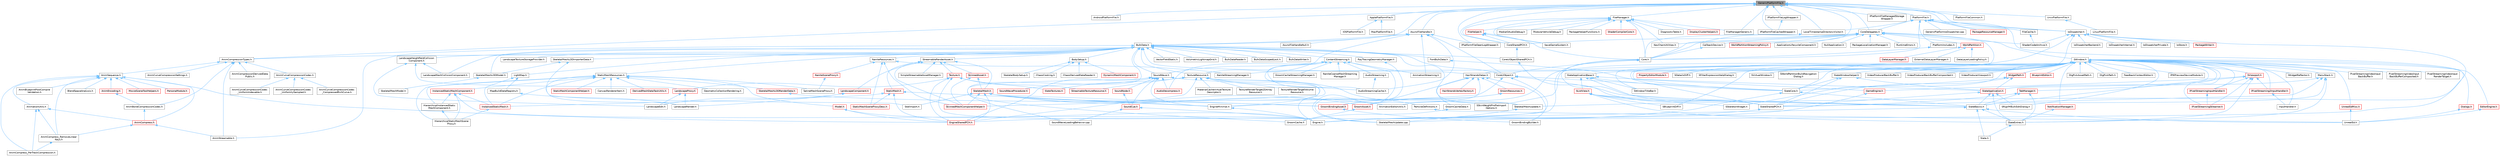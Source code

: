 digraph "GenericPlatformFile.h"
{
 // INTERACTIVE_SVG=YES
 // LATEX_PDF_SIZE
  bgcolor="transparent";
  edge [fontname=Helvetica,fontsize=10,labelfontname=Helvetica,labelfontsize=10];
  node [fontname=Helvetica,fontsize=10,shape=box,height=0.2,width=0.4];
  Node1 [id="Node000001",label="GenericPlatformFile.h",height=0.2,width=0.4,color="gray40", fillcolor="grey60", style="filled", fontcolor="black",tooltip=" "];
  Node1 -> Node2 [id="edge1_Node000001_Node000002",dir="back",color="steelblue1",style="solid",tooltip=" "];
  Node2 [id="Node000002",label="AndroidPlatformFile.h",height=0.2,width=0.4,color="grey40", fillcolor="white", style="filled",URL="$d0/da4/AndroidPlatformFile_8h.html",tooltip=" "];
  Node1 -> Node3 [id="edge2_Node000001_Node000003",dir="back",color="steelblue1",style="solid",tooltip=" "];
  Node3 [id="Node000003",label="AnimCompressionTypes.h",height=0.2,width=0.4,color="grey40", fillcolor="white", style="filled",URL="$d1/d3b/AnimCompressionTypes_8h.html",tooltip=" "];
  Node3 -> Node4 [id="edge3_Node000003_Node000004",dir="back",color="steelblue1",style="solid",tooltip=" "];
  Node4 [id="Node000004",label="AnimBoneCompressionCodec.h",height=0.2,width=0.4,color="grey40", fillcolor="white", style="filled",URL="$dd/dc3/AnimBoneCompressionCodec_8h.html",tooltip=" "];
  Node4 -> Node5 [id="edge4_Node000004_Node000005",dir="back",color="steelblue1",style="solid",tooltip=" "];
  Node5 [id="Node000005",label="AnimCompress.h",height=0.2,width=0.4,color="red", fillcolor="#FFF0F0", style="filled",URL="$dd/d6d/AnimCompress_8h.html",tooltip=" "];
  Node5 -> Node9 [id="edge5_Node000005_Node000009",dir="back",color="steelblue1",style="solid",tooltip=" "];
  Node9 [id="Node000009",label="AnimCompress_RemoveLinear\lKeys.h",height=0.2,width=0.4,color="grey40", fillcolor="white", style="filled",URL="$d1/d0a/AnimCompress__RemoveLinearKeys_8h.html",tooltip=" "];
  Node9 -> Node10 [id="edge6_Node000009_Node000010",dir="back",color="steelblue1",style="solid",tooltip=" "];
  Node10 [id="Node000010",label="AnimCompress_PerTrackCompression.h",height=0.2,width=0.4,color="grey40", fillcolor="white", style="filled",URL="$d1/d22/AnimCompress__PerTrackCompression_8h.html",tooltip=" "];
  Node5 -> Node12 [id="edge7_Node000005_Node000012",dir="back",color="steelblue1",style="solid",tooltip=" "];
  Node12 [id="Node000012",label="AnimStreamable.h",height=0.2,width=0.4,color="grey40", fillcolor="white", style="filled",URL="$d1/d46/AnimStreamable_8h.html",tooltip=" "];
  Node3 -> Node13 [id="edge8_Node000003_Node000013",dir="back",color="steelblue1",style="solid",tooltip=" "];
  Node13 [id="Node000013",label="AnimCompressionDerivedData\lPublic.h",height=0.2,width=0.4,color="grey40", fillcolor="white", style="filled",URL="$dc/d36/AnimCompressionDerivedDataPublic_8h.html",tooltip=" "];
  Node3 -> Node14 [id="edge9_Node000003_Node000014",dir="back",color="steelblue1",style="solid",tooltip=" "];
  Node14 [id="Node000014",label="AnimCurveCompressionCodec.h",height=0.2,width=0.4,color="grey40", fillcolor="white", style="filled",URL="$d3/d77/AnimCurveCompressionCodec_8h.html",tooltip=" "];
  Node14 -> Node15 [id="edge10_Node000014_Node000015",dir="back",color="steelblue1",style="solid",tooltip=" "];
  Node15 [id="Node000015",label="AnimCurveCompressionCodec\l_CompressedRichCurve.h",height=0.2,width=0.4,color="grey40", fillcolor="white", style="filled",URL="$db/d72/AnimCurveCompressionCodec__CompressedRichCurve_8h.html",tooltip=" "];
  Node14 -> Node16 [id="edge11_Node000014_Node000016",dir="back",color="steelblue1",style="solid",tooltip=" "];
  Node16 [id="Node000016",label="AnimCurveCompressionCodec\l_UniformIndexable.h",height=0.2,width=0.4,color="grey40", fillcolor="white", style="filled",URL="$d7/d0a/AnimCurveCompressionCodec__UniformIndexable_8h.html",tooltip=" "];
  Node14 -> Node17 [id="edge12_Node000014_Node000017",dir="back",color="steelblue1",style="solid",tooltip=" "];
  Node17 [id="Node000017",label="AnimCurveCompressionCodec\l_UniformlySampled.h",height=0.2,width=0.4,color="grey40", fillcolor="white", style="filled",URL="$da/d4c/AnimCurveCompressionCodec__UniformlySampled_8h.html",tooltip=" "];
  Node3 -> Node18 [id="edge13_Node000003_Node000018",dir="back",color="steelblue1",style="solid",tooltip=" "];
  Node18 [id="Node000018",label="AnimCurveCompressionSettings.h",height=0.2,width=0.4,color="grey40", fillcolor="white", style="filled",URL="$d0/d49/AnimCurveCompressionSettings_8h.html",tooltip=" "];
  Node3 -> Node19 [id="edge14_Node000003_Node000019",dir="back",color="steelblue1",style="solid",tooltip=" "];
  Node19 [id="Node000019",label="AnimSequence.h",height=0.2,width=0.4,color="grey40", fillcolor="white", style="filled",URL="$d0/d8a/AnimSequence_8h.html",tooltip=" "];
  Node19 -> Node20 [id="edge15_Node000019_Node000020",dir="back",color="steelblue1",style="solid",tooltip=" "];
  Node20 [id="Node000020",label="AnimBlueprintPostCompile\lValidation.h",height=0.2,width=0.4,color="grey40", fillcolor="white", style="filled",URL="$de/d1b/AnimBlueprintPostCompileValidation_8h.html",tooltip=" "];
  Node19 -> Node5 [id="edge16_Node000019_Node000005",dir="back",color="steelblue1",style="solid",tooltip=" "];
  Node19 -> Node10 [id="edge17_Node000019_Node000010",dir="back",color="steelblue1",style="solid",tooltip=" "];
  Node19 -> Node9 [id="edge18_Node000019_Node000009",dir="back",color="steelblue1",style="solid",tooltip=" "];
  Node19 -> Node21 [id="edge19_Node000019_Node000021",dir="back",color="steelblue1",style="solid",tooltip=" "];
  Node21 [id="Node000021",label="AnimEncoding.h",height=0.2,width=0.4,color="red", fillcolor="#FFF0F0", style="filled",URL="$d9/dfd/AnimEncoding_8h.html",tooltip=" "];
  Node21 -> Node4 [id="edge20_Node000021_Node000004",dir="back",color="steelblue1",style="solid",tooltip=" "];
  Node19 -> Node26 [id="edge21_Node000019_Node000026",dir="back",color="steelblue1",style="solid",tooltip=" "];
  Node26 [id="Node000026",label="AnimationUtils.h",height=0.2,width=0.4,color="grey40", fillcolor="white", style="filled",URL="$d6/db6/AnimationUtils_8h.html",tooltip=" "];
  Node26 -> Node5 [id="edge22_Node000026_Node000005",dir="back",color="steelblue1",style="solid",tooltip=" "];
  Node26 -> Node10 [id="edge23_Node000026_Node000010",dir="back",color="steelblue1",style="solid",tooltip=" "];
  Node26 -> Node9 [id="edge24_Node000026_Node000009",dir="back",color="steelblue1",style="solid",tooltip=" "];
  Node19 -> Node27 [id="edge25_Node000019_Node000027",dir="back",color="steelblue1",style="solid",tooltip=" "];
  Node27 [id="Node000027",label="BlendSpaceAnalysis.h",height=0.2,width=0.4,color="grey40", fillcolor="white", style="filled",URL="$d7/daf/BlendSpaceAnalysis_8h.html",tooltip=" "];
  Node19 -> Node28 [id="edge26_Node000019_Node000028",dir="back",color="steelblue1",style="solid",tooltip=" "];
  Node28 [id="Node000028",label="EngineSharedPCH.h",height=0.2,width=0.4,color="red", fillcolor="#FFF0F0", style="filled",URL="$dc/dbb/EngineSharedPCH_8h.html",tooltip=" "];
  Node19 -> Node30 [id="edge27_Node000019_Node000030",dir="back",color="steelblue1",style="solid",tooltip=" "];
  Node30 [id="Node000030",label="MovieSceneToolHelpers.h",height=0.2,width=0.4,color="red", fillcolor="#FFF0F0", style="filled",URL="$d4/d0e/MovieSceneToolHelpers_8h.html",tooltip=" "];
  Node19 -> Node35 [id="edge28_Node000019_Node000035",dir="back",color="steelblue1",style="solid",tooltip=" "];
  Node35 [id="Node000035",label="PersonaModule.h",height=0.2,width=0.4,color="red", fillcolor="#FFF0F0", style="filled",URL="$de/d74/PersonaModule_8h.html",tooltip=" "];
  Node3 -> Node12 [id="edge29_Node000003_Node000012",dir="back",color="steelblue1",style="solid",tooltip=" "];
  Node1 -> Node37 [id="edge30_Node000001_Node000037",dir="back",color="steelblue1",style="solid",tooltip=" "];
  Node37 [id="Node000037",label="ApplePlatformFile.h",height=0.2,width=0.4,color="grey40", fillcolor="white", style="filled",URL="$d5/de0/ApplePlatformFile_8h.html",tooltip=" "];
  Node37 -> Node38 [id="edge31_Node000037_Node000038",dir="back",color="steelblue1",style="solid",tooltip=" "];
  Node38 [id="Node000038",label="IOSPlatformFile.h",height=0.2,width=0.4,color="grey40", fillcolor="white", style="filled",URL="$dd/d77/IOSPlatformFile_8h.html",tooltip=" "];
  Node37 -> Node39 [id="edge32_Node000037_Node000039",dir="back",color="steelblue1",style="solid",tooltip=" "];
  Node39 [id="Node000039",label="MacPlatformFile.h",height=0.2,width=0.4,color="grey40", fillcolor="white", style="filled",URL="$d3/de1/MacPlatformFile_8h.html",tooltip=" "];
  Node1 -> Node40 [id="edge33_Node000001_Node000040",dir="back",color="steelblue1",style="solid",tooltip=" "];
  Node40 [id="Node000040",label="AsyncFileHandle.h",height=0.2,width=0.4,color="grey40", fillcolor="white", style="filled",URL="$df/dc4/AsyncFileHandle_8h.html",tooltip=" "];
  Node40 -> Node41 [id="edge34_Node000040_Node000041",dir="back",color="steelblue1",style="solid",tooltip=" "];
  Node41 [id="Node000041",label="AnimationStreaming.h",height=0.2,width=0.4,color="grey40", fillcolor="white", style="filled",URL="$d5/d44/AnimationStreaming_8h.html",tooltip=" "];
  Node40 -> Node42 [id="edge35_Node000040_Node000042",dir="back",color="steelblue1",style="solid",tooltip=" "];
  Node42 [id="Node000042",label="AsyncFileHandleNull.h",height=0.2,width=0.4,color="grey40", fillcolor="white", style="filled",URL="$d8/dae/AsyncFileHandleNull_8h.html",tooltip=" "];
  Node40 -> Node43 [id="edge36_Node000040_Node000043",dir="back",color="steelblue1",style="solid",tooltip=" "];
  Node43 [id="Node000043",label="AudioStreamingCache.h",height=0.2,width=0.4,color="grey40", fillcolor="white", style="filled",URL="$d2/dc1/AudioStreamingCache_8h.html",tooltip=" "];
  Node40 -> Node44 [id="edge37_Node000040_Node000044",dir="back",color="steelblue1",style="solid",tooltip=" "];
  Node44 [id="Node000044",label="BulkData.h",height=0.2,width=0.4,color="grey40", fillcolor="white", style="filled",URL="$d4/d8e/BulkData_8h.html",tooltip=" "];
  Node44 -> Node3 [id="edge38_Node000044_Node000003",dir="back",color="steelblue1",style="solid",tooltip=" "];
  Node44 -> Node12 [id="edge39_Node000044_Node000012",dir="back",color="steelblue1",style="solid",tooltip=" "];
  Node44 -> Node45 [id="edge40_Node000044_Node000045",dir="back",color="steelblue1",style="solid",tooltip=" "];
  Node45 [id="Node000045",label="BodySetup.h",height=0.2,width=0.4,color="grey40", fillcolor="white", style="filled",URL="$d8/d7b/BodySetup_8h.html",tooltip=" "];
  Node45 -> Node46 [id="edge41_Node000045_Node000046",dir="back",color="steelblue1",style="solid",tooltip=" "];
  Node46 [id="Node000046",label="ChaosCooking.h",height=0.2,width=0.4,color="grey40", fillcolor="white", style="filled",URL="$de/d88/ChaosCooking_8h.html",tooltip=" "];
  Node45 -> Node47 [id="edge42_Node000045_Node000047",dir="back",color="steelblue1",style="solid",tooltip=" "];
  Node47 [id="Node000047",label="ChaosDerivedDataReader.h",height=0.2,width=0.4,color="grey40", fillcolor="white", style="filled",URL="$de/d70/ChaosDerivedDataReader_8h.html",tooltip=" "];
  Node45 -> Node48 [id="edge43_Node000045_Node000048",dir="back",color="steelblue1",style="solid",tooltip=" "];
  Node48 [id="Node000048",label="DynamicMeshComponent.h",height=0.2,width=0.4,color="red", fillcolor="#FFF0F0", style="filled",URL="$d8/d66/DynamicMeshComponent_8h.html",tooltip=" "];
  Node45 -> Node121 [id="edge44_Node000045_Node000121",dir="back",color="steelblue1",style="solid",tooltip=" "];
  Node121 [id="Node000121",label="SkeletalBodySetup.h",height=0.2,width=0.4,color="grey40", fillcolor="white", style="filled",URL="$dc/dbc/SkeletalBodySetup_8h.html",tooltip=" "];
  Node44 -> Node122 [id="edge45_Node000044_Node000122",dir="back",color="steelblue1",style="solid",tooltip=" "];
  Node122 [id="Node000122",label="BulkDataReader.h",height=0.2,width=0.4,color="grey40", fillcolor="white", style="filled",URL="$d4/d9b/BulkDataReader_8h.html",tooltip=" "];
  Node44 -> Node123 [id="edge46_Node000044_Node000123",dir="back",color="steelblue1",style="solid",tooltip=" "];
  Node123 [id="Node000123",label="BulkDataScopedLock.h",height=0.2,width=0.4,color="grey40", fillcolor="white", style="filled",URL="$da/d4e/BulkDataScopedLock_8h.html",tooltip=" "];
  Node44 -> Node124 [id="edge47_Node000044_Node000124",dir="back",color="steelblue1",style="solid",tooltip=" "];
  Node124 [id="Node000124",label="BulkDataWriter.h",height=0.2,width=0.4,color="grey40", fillcolor="white", style="filled",URL="$dc/dcb/BulkDataWriter_8h.html",tooltip=" "];
  Node44 -> Node125 [id="edge48_Node000044_Node000125",dir="back",color="steelblue1",style="solid",tooltip=" "];
  Node125 [id="Node000125",label="ContentStreaming.h",height=0.2,width=0.4,color="grey40", fillcolor="white", style="filled",URL="$dd/d05/ContentStreaming_8h.html",tooltip=" "];
  Node125 -> Node41 [id="edge49_Node000125_Node000041",dir="back",color="steelblue1",style="solid",tooltip=" "];
  Node125 -> Node126 [id="edge50_Node000125_Node000126",dir="back",color="steelblue1",style="solid",tooltip=" "];
  Node126 [id="Node000126",label="AudioDecompress.h",height=0.2,width=0.4,color="red", fillcolor="#FFF0F0", style="filled",URL="$d9/dfd/AudioDecompress_8h.html",tooltip=" "];
  Node125 -> Node128 [id="edge51_Node000125_Node000128",dir="back",color="steelblue1",style="solid",tooltip=" "];
  Node128 [id="Node000128",label="AudioStreaming.h",height=0.2,width=0.4,color="grey40", fillcolor="white", style="filled",URL="$db/d37/AudioStreaming_8h.html",tooltip=" "];
  Node128 -> Node43 [id="edge52_Node000128_Node000043",dir="back",color="steelblue1",style="solid",tooltip=" "];
  Node125 -> Node43 [id="edge53_Node000125_Node000043",dir="back",color="steelblue1",style="solid",tooltip=" "];
  Node125 -> Node129 [id="edge54_Node000125_Node000129",dir="back",color="steelblue1",style="solid",tooltip=" "];
  Node129 [id="Node000129",label="GroomCacheStreamingManager.h",height=0.2,width=0.4,color="grey40", fillcolor="white", style="filled",URL="$d3/dcf/GroomCacheStreamingManager_8h.html",tooltip=" "];
  Node125 -> Node130 [id="edge55_Node000125_Node000130",dir="back",color="steelblue1",style="solid",tooltip=" "];
  Node130 [id="Node000130",label="NaniteCoarseMeshStreaming\lManager.h",height=0.2,width=0.4,color="grey40", fillcolor="white", style="filled",URL="$d2/dd8/NaniteCoarseMeshStreamingManager_8h.html",tooltip=" "];
  Node125 -> Node131 [id="edge56_Node000125_Node000131",dir="back",color="steelblue1",style="solid",tooltip=" "];
  Node131 [id="Node000131",label="SkeletalMeshUpdate.cpp",height=0.2,width=0.4,color="grey40", fillcolor="white", style="filled",URL="$db/d45/SkeletalMeshUpdate_8cpp.html",tooltip=" "];
  Node125 -> Node132 [id="edge57_Node000125_Node000132",dir="back",color="steelblue1",style="solid",tooltip=" "];
  Node132 [id="Node000132",label="SkinnedMeshComponentHelper.h",height=0.2,width=0.4,color="red", fillcolor="#FFF0F0", style="filled",URL="$db/d81/SkinnedMeshComponentHelper_8h.html",tooltip=" "];
  Node125 -> Node134 [id="edge58_Node000125_Node000134",dir="back",color="steelblue1",style="solid",tooltip=" "];
  Node134 [id="Node000134",label="SoundWave.h",height=0.2,width=0.4,color="grey40", fillcolor="white", style="filled",URL="$d3/d6d/SoundWave_8h.html",tooltip=" "];
  Node134 -> Node126 [id="edge59_Node000134_Node000126",dir="back",color="steelblue1",style="solid",tooltip=" "];
  Node134 -> Node43 [id="edge60_Node000134_Node000043",dir="back",color="steelblue1",style="solid",tooltip=" "];
  Node134 -> Node135 [id="edge61_Node000134_Node000135",dir="back",color="steelblue1",style="solid",tooltip=" "];
  Node135 [id="Node000135",label="EngineMinimal.h",height=0.2,width=0.4,color="grey40", fillcolor="white", style="filled",URL="$d0/d2c/EngineMinimal_8h.html",tooltip=" "];
  Node135 -> Node136 [id="edge62_Node000135_Node000136",dir="back",color="steelblue1",style="solid",tooltip=" "];
  Node136 [id="Node000136",label="Engine.h",height=0.2,width=0.4,color="grey40", fillcolor="white", style="filled",URL="$d1/d34/Public_2Engine_8h.html",tooltip=" "];
  Node134 -> Node28 [id="edge63_Node000134_Node000028",dir="back",color="steelblue1",style="solid",tooltip=" "];
  Node134 -> Node137 [id="edge64_Node000134_Node000137",dir="back",color="steelblue1",style="solid",tooltip=" "];
  Node137 [id="Node000137",label="SoundCue.h",height=0.2,width=0.4,color="red", fillcolor="#FFF0F0", style="filled",URL="$d8/d0b/SoundCue_8h.html",tooltip=" "];
  Node137 -> Node136 [id="edge65_Node000137_Node000136",dir="back",color="steelblue1",style="solid",tooltip=" "];
  Node137 -> Node139 [id="edge66_Node000137_Node000139",dir="back",color="steelblue1",style="solid",tooltip=" "];
  Node139 [id="Node000139",label="SoundWaveLoadingBehavior.cpp",height=0.2,width=0.4,color="grey40", fillcolor="white", style="filled",URL="$d7/d95/SoundWaveLoadingBehavior_8cpp.html",tooltip=" "];
  Node134 -> Node140 [id="edge67_Node000134_Node000140",dir="back",color="steelblue1",style="solid",tooltip=" "];
  Node140 [id="Node000140",label="SoundNode.h",height=0.2,width=0.4,color="red", fillcolor="#FFF0F0", style="filled",URL="$da/d8b/SoundNode_8h.html",tooltip=" "];
  Node140 -> Node137 [id="edge68_Node000140_Node000137",dir="back",color="steelblue1",style="solid",tooltip=" "];
  Node134 -> Node139 [id="edge69_Node000134_Node000139",dir="back",color="steelblue1",style="solid",tooltip=" "];
  Node134 -> Node164 [id="edge70_Node000134_Node000164",dir="back",color="steelblue1",style="solid",tooltip=" "];
  Node164 [id="Node000164",label="SoundWaveProcedural.h",height=0.2,width=0.4,color="red", fillcolor="#FFF0F0", style="filled",URL="$d8/d4f/SoundWaveProcedural_8h.html",tooltip=" "];
  Node44 -> Node171 [id="edge71_Node000044_Node000171",dir="back",color="steelblue1",style="solid",tooltip=" "];
  Node171 [id="Node000171",label="CoreUObject.h",height=0.2,width=0.4,color="grey40", fillcolor="white", style="filled",URL="$d0/ded/CoreUObject_8h.html",tooltip=" "];
  Node171 -> Node136 [id="edge72_Node000171_Node000136",dir="back",color="steelblue1",style="solid",tooltip=" "];
  Node171 -> Node135 [id="edge73_Node000171_Node000135",dir="back",color="steelblue1",style="solid",tooltip=" "];
  Node171 -> Node172 [id="edge74_Node000171_Node000172",dir="back",color="steelblue1",style="solid",tooltip=" "];
  Node172 [id="Node000172",label="SlateBasics.h",height=0.2,width=0.4,color="grey40", fillcolor="white", style="filled",URL="$da/d2f/SlateBasics_8h.html",tooltip=" "];
  Node172 -> Node136 [id="edge75_Node000172_Node000136",dir="back",color="steelblue1",style="solid",tooltip=" "];
  Node172 -> Node173 [id="edge76_Node000172_Node000173",dir="back",color="steelblue1",style="solid",tooltip=" "];
  Node173 [id="Node000173",label="Slate.h",height=0.2,width=0.4,color="grey40", fillcolor="white", style="filled",URL="$d2/dc0/Slate_8h.html",tooltip=" "];
  Node172 -> Node174 [id="edge77_Node000172_Node000174",dir="back",color="steelblue1",style="solid",tooltip=" "];
  Node174 [id="Node000174",label="SlateExtras.h",height=0.2,width=0.4,color="grey40", fillcolor="white", style="filled",URL="$d8/dec/SlateExtras_8h.html",tooltip=" "];
  Node174 -> Node173 [id="edge78_Node000174_Node000173",dir="back",color="steelblue1",style="solid",tooltip=" "];
  Node172 -> Node175 [id="edge79_Node000172_Node000175",dir="back",color="steelblue1",style="solid",tooltip=" "];
  Node175 [id="Node000175",label="UnrealEd.h",height=0.2,width=0.4,color="grey40", fillcolor="white", style="filled",URL="$d2/d5f/UnrealEd_8h.html",tooltip=" "];
  Node171 -> Node176 [id="edge80_Node000171_Node000176",dir="back",color="steelblue1",style="solid",tooltip=" "];
  Node176 [id="Node000176",label="SlateCore.h",height=0.2,width=0.4,color="grey40", fillcolor="white", style="filled",URL="$dc/d03/SlateCore_8h.html",tooltip=" "];
  Node176 -> Node136 [id="edge81_Node000176_Node000136",dir="back",color="steelblue1",style="solid",tooltip=" "];
  Node176 -> Node172 [id="edge82_Node000176_Node000172",dir="back",color="steelblue1",style="solid",tooltip=" "];
  Node44 -> Node177 [id="edge83_Node000044_Node000177",dir="back",color="steelblue1",style="solid",tooltip=" "];
  Node177 [id="Node000177",label="CoreUObjectSharedPCH.h",height=0.2,width=0.4,color="grey40", fillcolor="white", style="filled",URL="$de/d2f/CoreUObjectSharedPCH_8h.html",tooltip=" "];
  Node177 -> Node178 [id="edge84_Node000177_Node000178",dir="back",color="steelblue1",style="solid",tooltip=" "];
  Node178 [id="Node000178",label="SlateSharedPCH.h",height=0.2,width=0.4,color="grey40", fillcolor="white", style="filled",URL="$d1/dfc/SlateSharedPCH_8h.html",tooltip=" "];
  Node178 -> Node28 [id="edge85_Node000178_Node000028",dir="back",color="steelblue1",style="solid",tooltip=" "];
  Node44 -> Node179 [id="edge86_Node000044_Node000179",dir="back",color="steelblue1",style="solid",tooltip=" "];
  Node179 [id="Node000179",label="FontBulkData.h",height=0.2,width=0.4,color="grey40", fillcolor="white", style="filled",URL="$dc/dfb/FontBulkData_8h.html",tooltip=" "];
  Node179 -> Node176 [id="edge87_Node000179_Node000176",dir="back",color="steelblue1",style="solid",tooltip=" "];
  Node44 -> Node180 [id="edge88_Node000044_Node000180",dir="back",color="steelblue1",style="solid",tooltip=" "];
  Node180 [id="Node000180",label="GroomCache.h",height=0.2,width=0.4,color="grey40", fillcolor="white", style="filled",URL="$d7/d6e/GroomCache_8h.html",tooltip=" "];
  Node44 -> Node181 [id="edge89_Node000044_Node000181",dir="back",color="steelblue1",style="solid",tooltip=" "];
  Node181 [id="Node000181",label="HairStrandsDatas.h",height=0.2,width=0.4,color="grey40", fillcolor="white", style="filled",URL="$d6/daf/HairStrandsDatas_8h.html",tooltip=" "];
  Node181 -> Node182 [id="edge90_Node000181_Node000182",dir="back",color="steelblue1",style="solid",tooltip=" "];
  Node182 [id="Node000182",label="GroomAsset.h",height=0.2,width=0.4,color="red", fillcolor="#FFF0F0", style="filled",URL="$d8/df1/GroomAsset_8h.html",tooltip=" "];
  Node182 -> Node180 [id="edge91_Node000182_Node000180",dir="back",color="steelblue1",style="solid",tooltip=" "];
  Node181 -> Node188 [id="edge92_Node000181_Node000188",dir="back",color="steelblue1",style="solid",tooltip=" "];
  Node188 [id="Node000188",label="GroomBindingAsset.h",height=0.2,width=0.4,color="red", fillcolor="#FFF0F0", style="filled",URL="$de/d26/GroomBindingAsset_8h.html",tooltip=" "];
  Node188 -> Node189 [id="edge93_Node000188_Node000189",dir="back",color="steelblue1",style="solid",tooltip=" "];
  Node189 [id="Node000189",label="GroomBindingBuilder.h",height=0.2,width=0.4,color="grey40", fillcolor="white", style="filled",URL="$d2/d2f/GroomBindingBuilder_8h.html",tooltip=" "];
  Node181 -> Node189 [id="edge94_Node000181_Node000189",dir="back",color="steelblue1",style="solid",tooltip=" "];
  Node181 -> Node192 [id="edge95_Node000181_Node000192",dir="back",color="steelblue1",style="solid",tooltip=" "];
  Node192 [id="Node000192",label="GroomCacheData.h",height=0.2,width=0.4,color="grey40", fillcolor="white", style="filled",URL="$d3/d80/GroomCacheData_8h.html",tooltip=" "];
  Node192 -> Node180 [id="edge96_Node000192_Node000180",dir="back",color="steelblue1",style="solid",tooltip=" "];
  Node181 -> Node193 [id="edge97_Node000181_Node000193",dir="back",color="steelblue1",style="solid",tooltip=" "];
  Node193 [id="Node000193",label="GroomResources.h",height=0.2,width=0.4,color="red", fillcolor="#FFF0F0", style="filled",URL="$d0/d70/GroomResources_8h.html",tooltip=" "];
  Node193 -> Node182 [id="edge98_Node000193_Node000182",dir="back",color="steelblue1",style="solid",tooltip=" "];
  Node193 -> Node188 [id="edge99_Node000193_Node000188",dir="back",color="steelblue1",style="solid",tooltip=" "];
  Node181 -> Node195 [id="edge100_Node000181_Node000195",dir="back",color="steelblue1",style="solid",tooltip=" "];
  Node195 [id="Node000195",label="HairStrandsVertexFactory.h",height=0.2,width=0.4,color="red", fillcolor="#FFF0F0", style="filled",URL="$d0/d1c/HairStrandsVertexFactory_8h.html",tooltip=" "];
  Node44 -> Node198 [id="edge101_Node000044_Node000198",dir="back",color="steelblue1",style="solid",tooltip=" "];
  Node198 [id="Node000198",label="LandscapeHeightfieldCollision\lComponent.h",height=0.2,width=0.4,color="grey40", fillcolor="white", style="filled",URL="$d2/d06/LandscapeHeightfieldCollisionComponent_8h.html",tooltip=" "];
  Node198 -> Node199 [id="edge102_Node000198_Node000199",dir="back",color="steelblue1",style="solid",tooltip=" "];
  Node199 [id="Node000199",label="LandscapeEdit.h",height=0.2,width=0.4,color="grey40", fillcolor="white", style="filled",URL="$df/d61/LandscapeEdit_8h.html",tooltip=" "];
  Node198 -> Node200 [id="edge103_Node000198_Node000200",dir="back",color="steelblue1",style="solid",tooltip=" "];
  Node200 [id="Node000200",label="LandscapeMeshCollisionComponent.h",height=0.2,width=0.4,color="grey40", fillcolor="white", style="filled",URL="$d0/dab/LandscapeMeshCollisionComponent_8h.html",tooltip=" "];
  Node198 -> Node201 [id="edge104_Node000198_Node000201",dir="back",color="steelblue1",style="solid",tooltip=" "];
  Node201 [id="Node000201",label="LandscapeProxy.h",height=0.2,width=0.4,color="red", fillcolor="#FFF0F0", style="filled",URL="$db/dae/LandscapeProxy_8h.html",tooltip=" "];
  Node201 -> Node199 [id="edge105_Node000201_Node000199",dir="back",color="steelblue1",style="solid",tooltip=" "];
  Node201 -> Node207 [id="edge106_Node000201_Node000207",dir="back",color="steelblue1",style="solid",tooltip=" "];
  Node207 [id="Node000207",label="LandscapeRender.h",height=0.2,width=0.4,color="grey40", fillcolor="white", style="filled",URL="$df/d67/LandscapeRender_8h.html",tooltip=" "];
  Node44 -> Node200 [id="edge107_Node000044_Node000200",dir="back",color="steelblue1",style="solid",tooltip=" "];
  Node44 -> Node210 [id="edge108_Node000044_Node000210",dir="back",color="steelblue1",style="solid",tooltip=" "];
  Node210 [id="Node000210",label="LandscapeTextureStorageProvider.h",height=0.2,width=0.4,color="grey40", fillcolor="white", style="filled",URL="$d6/d2b/LandscapeTextureStorageProvider_8h.html",tooltip=" "];
  Node44 -> Node211 [id="edge109_Node000044_Node000211",dir="back",color="steelblue1",style="solid",tooltip=" "];
  Node211 [id="Node000211",label="LightMap.h",height=0.2,width=0.4,color="grey40", fillcolor="white", style="filled",URL="$d1/d76/LightMap_8h.html",tooltip=" "];
  Node211 -> Node212 [id="edge110_Node000211_Node000212",dir="back",color="steelblue1",style="solid",tooltip=" "];
  Node212 [id="Node000212",label="InstancedStaticMesh.h",height=0.2,width=0.4,color="red", fillcolor="#FFF0F0", style="filled",URL="$dd/d89/InstancedStaticMesh_8h.html",tooltip=" "];
  Node212 -> Node213 [id="edge111_Node000212_Node000213",dir="back",color="steelblue1",style="solid",tooltip=" "];
  Node213 [id="Node000213",label="HierarchicalStaticMeshScene\lProxy.h",height=0.2,width=0.4,color="grey40", fillcolor="white", style="filled",URL="$d3/d4d/HierarchicalStaticMeshSceneProxy_8h.html",tooltip=" "];
  Node211 -> Node216 [id="edge112_Node000211_Node000216",dir="back",color="steelblue1",style="solid",tooltip=" "];
  Node216 [id="Node000216",label="MapBuildDataRegistry.h",height=0.2,width=0.4,color="grey40", fillcolor="white", style="filled",URL="$df/dac/MapBuildDataRegistry_8h.html",tooltip=" "];
  Node216 -> Node207 [id="edge113_Node000216_Node000207",dir="back",color="steelblue1",style="solid",tooltip=" "];
  Node44 -> Node217 [id="edge114_Node000044_Node000217",dir="back",color="steelblue1",style="solid",tooltip=" "];
  Node217 [id="Node000217",label="NaniteResources.h",height=0.2,width=0.4,color="grey40", fillcolor="white", style="filled",URL="$d7/d8b/NaniteResources_8h.html",tooltip=" "];
  Node217 -> Node218 [id="edge115_Node000217_Node000218",dir="back",color="steelblue1",style="solid",tooltip=" "];
  Node218 [id="Node000218",label="NaniteSceneProxy.h",height=0.2,width=0.4,color="red", fillcolor="#FFF0F0", style="filled",URL="$de/dae/NaniteSceneProxy_8h.html",tooltip=" "];
  Node218 -> Node221 [id="edge116_Node000218_Node000221",dir="back",color="steelblue1",style="solid",tooltip=" "];
  Node221 [id="Node000221",label="SplineMeshSceneProxy.h",height=0.2,width=0.4,color="grey40", fillcolor="white", style="filled",URL="$dd/dcb/SplineMeshSceneProxy_8h.html",tooltip=" "];
  Node217 -> Node222 [id="edge117_Node000217_Node000222",dir="back",color="steelblue1",style="solid",tooltip=" "];
  Node222 [id="Node000222",label="NaniteStreamingManager.h",height=0.2,width=0.4,color="grey40", fillcolor="white", style="filled",URL="$d2/d3f/NaniteStreamingManager_8h.html",tooltip=" "];
  Node217 -> Node132 [id="edge118_Node000217_Node000132",dir="back",color="steelblue1",style="solid",tooltip=" "];
  Node217 -> Node223 [id="edge119_Node000217_Node000223",dir="back",color="steelblue1",style="solid",tooltip=" "];
  Node223 [id="Node000223",label="StaticMeshSceneProxyDesc.h",height=0.2,width=0.4,color="red", fillcolor="#FFF0F0", style="filled",URL="$d0/d31/StaticMeshSceneProxyDesc_8h.html",tooltip=" "];
  Node44 -> Node225 [id="edge120_Node000044_Node000225",dir="back",color="steelblue1",style="solid",tooltip=" "];
  Node225 [id="Node000225",label="RayTracingGeometryManager.h",height=0.2,width=0.4,color="grey40", fillcolor="white", style="filled",URL="$d0/df3/RayTracingGeometryManager_8h.html",tooltip=" "];
  Node225 -> Node131 [id="edge121_Node000225_Node000131",dir="back",color="steelblue1",style="solid",tooltip=" "];
  Node44 -> Node226 [id="edge122_Node000044_Node000226",dir="back",color="steelblue1",style="solid",tooltip=" "];
  Node226 [id="Node000226",label="SkeletalMeshLODImporterData.h",height=0.2,width=0.4,color="grey40", fillcolor="white", style="filled",URL="$de/dc6/SkeletalMeshLODImporterData_8h.html",tooltip=" "];
  Node226 -> Node227 [id="edge123_Node000226_Node000227",dir="back",color="steelblue1",style="solid",tooltip=" "];
  Node227 [id="Node000227",label="SkelImport.h",height=0.2,width=0.4,color="grey40", fillcolor="white", style="filled",URL="$d2/d8b/SkelImport_8h.html",tooltip=" "];
  Node226 -> Node228 [id="edge124_Node000226_Node000228",dir="back",color="steelblue1",style="solid",tooltip=" "];
  Node228 [id="Node000228",label="SkeletalMeshLODModel.h",height=0.2,width=0.4,color="grey40", fillcolor="white", style="filled",URL="$d2/d34/SkeletalMeshLODModel_8h.html",tooltip=" "];
  Node228 -> Node229 [id="edge125_Node000228_Node000229",dir="back",color="steelblue1",style="solid",tooltip=" "];
  Node229 [id="Node000229",label="SkeletalMeshModel.h",height=0.2,width=0.4,color="grey40", fillcolor="white", style="filled",URL="$d1/d2c/SkeletalMeshModel_8h.html",tooltip=" "];
  Node44 -> Node228 [id="edge126_Node000044_Node000228",dir="back",color="steelblue1",style="solid",tooltip=" "];
  Node44 -> Node230 [id="edge127_Node000044_Node000230",dir="back",color="steelblue1",style="solid",tooltip=" "];
  Node230 [id="Node000230",label="SkeletalMeshUpdate.h",height=0.2,width=0.4,color="grey40", fillcolor="white", style="filled",URL="$df/d79/SkeletalMeshUpdate_8h.html",tooltip=" "];
  Node230 -> Node131 [id="edge128_Node000230_Node000131",dir="back",color="steelblue1",style="solid",tooltip=" "];
  Node44 -> Node134 [id="edge129_Node000044_Node000134",dir="back",color="steelblue1",style="solid",tooltip=" "];
  Node44 -> Node231 [id="edge130_Node000044_Node000231",dir="back",color="steelblue1",style="solid",tooltip=" "];
  Node231 [id="Node000231",label="StaticMeshResources.h",height=0.2,width=0.4,color="grey40", fillcolor="white", style="filled",URL="$d0/db7/StaticMeshResources_8h.html",tooltip=" "];
  Node231 -> Node232 [id="edge131_Node000231_Node000232",dir="back",color="steelblue1",style="solid",tooltip=" "];
  Node232 [id="Node000232",label="CanvasRendererItem.h",height=0.2,width=0.4,color="grey40", fillcolor="white", style="filled",URL="$d7/d93/CanvasRendererItem_8h.html",tooltip=" "];
  Node231 -> Node233 [id="edge132_Node000231_Node000233",dir="back",color="steelblue1",style="solid",tooltip=" "];
  Node233 [id="Node000233",label="DerivedMeshDataTaskUtils.h",height=0.2,width=0.4,color="red", fillcolor="#FFF0F0", style="filled",URL="$d2/d98/DerivedMeshDataTaskUtils_8h.html",tooltip=" "];
  Node231 -> Node236 [id="edge133_Node000231_Node000236",dir="back",color="steelblue1",style="solid",tooltip=" "];
  Node236 [id="Node000236",label="GeometryCollectionRendering.h",height=0.2,width=0.4,color="grey40", fillcolor="white", style="filled",URL="$dc/d68/GeometryCollectionRendering_8h.html",tooltip=" "];
  Node231 -> Node237 [id="edge134_Node000231_Node000237",dir="back",color="steelblue1",style="solid",tooltip=" "];
  Node237 [id="Node000237",label="HierarchicalInstancedStatic\lMeshComponent.h",height=0.2,width=0.4,color="grey40", fillcolor="white", style="filled",URL="$d3/ddb/HierarchicalInstancedStaticMeshComponent_8h.html",tooltip=" "];
  Node237 -> Node213 [id="edge135_Node000237_Node000213",dir="back",color="steelblue1",style="solid",tooltip=" "];
  Node231 -> Node213 [id="edge136_Node000231_Node000213",dir="back",color="steelblue1",style="solid",tooltip=" "];
  Node231 -> Node212 [id="edge137_Node000231_Node000212",dir="back",color="steelblue1",style="solid",tooltip=" "];
  Node231 -> Node238 [id="edge138_Node000231_Node000238",dir="back",color="steelblue1",style="solid",tooltip=" "];
  Node238 [id="Node000238",label="InstancedStaticMeshComponent.h",height=0.2,width=0.4,color="red", fillcolor="#FFF0F0", style="filled",URL="$d8/d5d/InstancedStaticMeshComponent_8h.html",tooltip=" "];
  Node238 -> Node136 [id="edge139_Node000238_Node000136",dir="back",color="steelblue1",style="solid",tooltip=" "];
  Node238 -> Node237 [id="edge140_Node000238_Node000237",dir="back",color="steelblue1",style="solid",tooltip=" "];
  Node238 -> Node213 [id="edge141_Node000238_Node000213",dir="back",color="steelblue1",style="solid",tooltip=" "];
  Node238 -> Node212 [id="edge142_Node000238_Node000212",dir="back",color="steelblue1",style="solid",tooltip=" "];
  Node231 -> Node207 [id="edge143_Node000231_Node000207",dir="back",color="steelblue1",style="solid",tooltip=" "];
  Node231 -> Node244 [id="edge144_Node000231_Node000244",dir="back",color="steelblue1",style="solid",tooltip=" "];
  Node244 [id="Node000244",label="Model.h",height=0.2,width=0.4,color="red", fillcolor="#FFF0F0", style="filled",URL="$dd/d63/Public_2Model_8h.html",tooltip=" "];
  Node244 -> Node136 [id="edge145_Node000244_Node000136",dir="back",color="steelblue1",style="solid",tooltip=" "];
  Node244 -> Node28 [id="edge146_Node000244_Node000028",dir="back",color="steelblue1",style="solid",tooltip=" "];
  Node231 -> Node247 [id="edge147_Node000231_Node000247",dir="back",color="steelblue1",style="solid",tooltip=" "];
  Node247 [id="Node000247",label="SkeletalMeshLODRenderData.h",height=0.2,width=0.4,color="red", fillcolor="#FFF0F0", style="filled",URL="$d0/d5a/SkeletalMeshLODRenderData_8h.html",tooltip=" "];
  Node247 -> Node188 [id="edge148_Node000247_Node000188",dir="back",color="steelblue1",style="solid",tooltip=" "];
  Node231 -> Node221 [id="edge149_Node000231_Node000221",dir="back",color="steelblue1",style="solid",tooltip=" "];
  Node231 -> Node220 [id="edge150_Node000231_Node000220",dir="back",color="steelblue1",style="solid",tooltip=" "];
  Node220 [id="Node000220",label="StaticMeshComponentHelper.h",height=0.2,width=0.4,color="red", fillcolor="#FFF0F0", style="filled",URL="$dc/dc1/StaticMeshComponentHelper_8h.html",tooltip=" "];
  Node44 -> Node249 [id="edge151_Node000044_Node000249",dir="back",color="steelblue1",style="solid",tooltip=" "];
  Node249 [id="Node000249",label="StreamableRenderAsset.h",height=0.2,width=0.4,color="grey40", fillcolor="white", style="filled",URL="$d3/dbd/StreamableRenderAsset_8h.html",tooltip=" "];
  Node249 -> Node250 [id="edge152_Node000249_Node000250",dir="back",color="steelblue1",style="solid",tooltip=" "];
  Node250 [id="Node000250",label="LandscapeComponent.h",height=0.2,width=0.4,color="red", fillcolor="#FFF0F0", style="filled",URL="$d4/dba/LandscapeComponent_8h.html",tooltip=" "];
  Node250 -> Node199 [id="edge153_Node000250_Node000199",dir="back",color="steelblue1",style="solid",tooltip=" "];
  Node250 -> Node207 [id="edge154_Node000250_Node000207",dir="back",color="steelblue1",style="solid",tooltip=" "];
  Node249 -> Node252 [id="edge155_Node000249_Node000252",dir="back",color="steelblue1",style="solid",tooltip=" "];
  Node252 [id="Node000252",label="SimpleStreamableAssetManager.h",height=0.2,width=0.4,color="grey40", fillcolor="white", style="filled",URL="$df/d02/SimpleStreamableAssetManager_8h.html",tooltip=" "];
  Node249 -> Node253 [id="edge156_Node000249_Node000253",dir="back",color="steelblue1",style="solid",tooltip=" "];
  Node253 [id="Node000253",label="SkeletalMesh.h",height=0.2,width=0.4,color="red", fillcolor="#FFF0F0", style="filled",URL="$d6/de7/SkeletalMesh_8h.html",tooltip=" "];
  Node253 -> Node254 [id="edge157_Node000253_Node000254",dir="back",color="steelblue1",style="solid",tooltip=" "];
  Node254 [id="Node000254",label="AnimationEditorUtils.h",height=0.2,width=0.4,color="grey40", fillcolor="white", style="filled",URL="$df/d23/AnimationEditorUtils_8h.html",tooltip=" "];
  Node253 -> Node135 [id="edge158_Node000253_Node000135",dir="back",color="steelblue1",style="solid",tooltip=" "];
  Node253 -> Node28 [id="edge159_Node000253_Node000028",dir="back",color="steelblue1",style="solid",tooltip=" "];
  Node253 -> Node182 [id="edge160_Node000253_Node000182",dir="back",color="steelblue1",style="solid",tooltip=" "];
  Node253 -> Node188 [id="edge161_Node000253_Node000188",dir="back",color="steelblue1",style="solid",tooltip=" "];
  Node253 -> Node266 [id="edge162_Node000253_Node000266",dir="back",color="steelblue1",style="solid",tooltip=" "];
  Node266 [id="Node000266",label="SSkinWeightProfileImport\lOptions.h",height=0.2,width=0.4,color="grey40", fillcolor="white", style="filled",URL="$d9/d21/SSkinWeightProfileImportOptions_8h.html",tooltip=" "];
  Node253 -> Node227 [id="edge163_Node000253_Node000227",dir="back",color="steelblue1",style="solid",tooltip=" "];
  Node253 -> Node230 [id="edge164_Node000253_Node000230",dir="back",color="steelblue1",style="solid",tooltip=" "];
  Node253 -> Node132 [id="edge165_Node000253_Node000132",dir="back",color="steelblue1",style="solid",tooltip=" "];
  Node249 -> Node271 [id="edge166_Node000249_Node000271",dir="back",color="steelblue1",style="solid",tooltip=" "];
  Node271 [id="Node000271",label="SkinnedAsset.h",height=0.2,width=0.4,color="red", fillcolor="#FFF0F0", style="filled",URL="$de/d32/SkinnedAsset_8h.html",tooltip=" "];
  Node271 -> Node253 [id="edge167_Node000271_Node000253",dir="back",color="steelblue1",style="solid",tooltip=" "];
  Node271 -> Node132 [id="edge168_Node000271_Node000132",dir="back",color="steelblue1",style="solid",tooltip=" "];
  Node249 -> Node132 [id="edge169_Node000249_Node000132",dir="back",color="steelblue1",style="solid",tooltip=" "];
  Node249 -> Node276 [id="edge170_Node000249_Node000276",dir="back",color="steelblue1",style="solid",tooltip=" "];
  Node276 [id="Node000276",label="StaticMesh.h",height=0.2,width=0.4,color="red", fillcolor="#FFF0F0", style="filled",URL="$dc/d8f/StaticMesh_8h.html",tooltip=" "];
  Node276 -> Node135 [id="edge171_Node000276_Node000135",dir="back",color="steelblue1",style="solid",tooltip=" "];
  Node276 -> Node28 [id="edge172_Node000276_Node000028",dir="back",color="steelblue1",style="solid",tooltip=" "];
  Node276 -> Node212 [id="edge173_Node000276_Node000212",dir="back",color="steelblue1",style="solid",tooltip=" "];
  Node276 -> Node223 [id="edge174_Node000276_Node000223",dir="back",color="steelblue1",style="solid",tooltip=" "];
  Node249 -> Node527 [id="edge175_Node000249_Node000527",dir="back",color="steelblue1",style="solid",tooltip=" "];
  Node527 [id="Node000527",label="Texture.h",height=0.2,width=0.4,color="red", fillcolor="#FFF0F0", style="filled",URL="$d9/dbf/Texture_8h.html",tooltip=" "];
  Node527 -> Node136 [id="edge176_Node000527_Node000136",dir="back",color="steelblue1",style="solid",tooltip=" "];
  Node527 -> Node28 [id="edge177_Node000527_Node000028",dir="back",color="steelblue1",style="solid",tooltip=" "];
  Node527 -> Node201 [id="edge178_Node000527_Node000201",dir="back",color="steelblue1",style="solid",tooltip=" "];
  Node527 -> Node547 [id="edge179_Node000527_Node000547",dir="back",color="steelblue1",style="solid",tooltip=" "];
  Node547 [id="Node000547",label="SlateTextures.h",height=0.2,width=0.4,color="red", fillcolor="#FFF0F0", style="filled",URL="$df/d06/SlateTextures_8h.html",tooltip=" "];
  Node527 -> Node548 [id="edge180_Node000527_Node000548",dir="back",color="steelblue1",style="solid",tooltip=" "];
  Node548 [id="Node000548",label="StreamableTextureResource.h",height=0.2,width=0.4,color="red", fillcolor="#FFF0F0", style="filled",URL="$dd/d72/StreamableTextureResource_8h.html",tooltip=" "];
  Node44 -> Node602 [id="edge181_Node000044_Node000602",dir="back",color="steelblue1",style="solid",tooltip=" "];
  Node602 [id="Node000602",label="TextureResource.h",height=0.2,width=0.4,color="grey40", fillcolor="white", style="filled",URL="$dd/df3/TextureResource_8h.html",tooltip=" "];
  Node602 -> Node136 [id="edge182_Node000602_Node000136",dir="back",color="steelblue1",style="solid",tooltip=" "];
  Node602 -> Node135 [id="edge183_Node000602_Node000135",dir="back",color="steelblue1",style="solid",tooltip=" "];
  Node602 -> Node28 [id="edge184_Node000602_Node000028",dir="back",color="steelblue1",style="solid",tooltip=" "];
  Node602 -> Node603 [id="edge185_Node000602_Node000603",dir="back",color="steelblue1",style="solid",tooltip=" "];
  Node603 [id="Node000603",label="MaterialCacheVirtualTexture\lDescriptor.h",height=0.2,width=0.4,color="grey40", fillcolor="white", style="filled",URL="$d7/d4c/MaterialCacheVirtualTextureDescriptor_8h.html",tooltip=" "];
  Node602 -> Node604 [id="edge186_Node000602_Node000604",dir="back",color="steelblue1",style="solid",tooltip=" "];
  Node604 [id="Node000604",label="ParticleDefinitions.h",height=0.2,width=0.4,color="grey40", fillcolor="white", style="filled",URL="$db/dde/ParticleDefinitions_8h.html",tooltip=" "];
  Node604 -> Node175 [id="edge187_Node000604_Node000175",dir="back",color="steelblue1",style="solid",tooltip=" "];
  Node602 -> Node547 [id="edge188_Node000602_Node000547",dir="back",color="steelblue1",style="solid",tooltip=" "];
  Node602 -> Node548 [id="edge189_Node000602_Node000548",dir="back",color="steelblue1",style="solid",tooltip=" "];
  Node602 -> Node605 [id="edge190_Node000602_Node000605",dir="back",color="steelblue1",style="solid",tooltip=" "];
  Node605 [id="Node000605",label="TextureRenderTarget2DArray\lResource.h",height=0.2,width=0.4,color="grey40", fillcolor="white", style="filled",URL="$dc/df2/TextureRenderTarget2DArrayResource_8h.html",tooltip=" "];
  Node602 -> Node606 [id="edge191_Node000602_Node000606",dir="back",color="steelblue1",style="solid",tooltip=" "];
  Node606 [id="Node000606",label="TextureRenderTargetVolume\lResource.h",height=0.2,width=0.4,color="grey40", fillcolor="white", style="filled",URL="$d0/df7/TextureRenderTargetVolumeResource_8h.html",tooltip=" "];
  Node44 -> Node607 [id="edge192_Node000044_Node000607",dir="back",color="steelblue1",style="solid",tooltip=" "];
  Node607 [id="Node000607",label="VectorFieldStatic.h",height=0.2,width=0.4,color="grey40", fillcolor="white", style="filled",URL="$d7/d68/VectorFieldStatic_8h.html",tooltip=" "];
  Node44 -> Node608 [id="edge193_Node000044_Node000608",dir="back",color="steelblue1",style="solid",tooltip=" "];
  Node608 [id="Node000608",label="VolumetricLightmapGrid.h",height=0.2,width=0.4,color="grey40", fillcolor="white", style="filled",URL="$d9/d86/VolumetricLightmapGrid_8h.html",tooltip=" "];
  Node40 -> Node171 [id="edge194_Node000040_Node000171",dir="back",color="steelblue1",style="solid",tooltip=" "];
  Node40 -> Node609 [id="edge195_Node000040_Node000609",dir="back",color="steelblue1",style="solid",tooltip=" "];
  Node609 [id="Node000609",label="IPlatformFileOpenLogWrapper.h",height=0.2,width=0.4,color="grey40", fillcolor="white", style="filled",URL="$d2/d2f/IPlatformFileOpenLogWrapper_8h.html",tooltip=" "];
  Node40 -> Node602 [id="edge196_Node000040_Node000602",dir="back",color="steelblue1",style="solid",tooltip=" "];
  Node1 -> Node44 [id="edge197_Node000001_Node000044",dir="back",color="steelblue1",style="solid",tooltip=" "];
  Node1 -> Node610 [id="edge198_Node000001_Node000610",dir="back",color="steelblue1",style="solid",tooltip=" "];
  Node610 [id="Node000610",label="Core.h",height=0.2,width=0.4,color="grey40", fillcolor="white", style="filled",URL="$d6/dd7/Core_8h.html",tooltip=" "];
  Node610 -> Node171 [id="edge199_Node000610_Node000171",dir="back",color="steelblue1",style="solid",tooltip=" "];
  Node610 -> Node136 [id="edge200_Node000610_Node000136",dir="back",color="steelblue1",style="solid",tooltip=" "];
  Node610 -> Node172 [id="edge201_Node000610_Node000172",dir="back",color="steelblue1",style="solid",tooltip=" "];
  Node1 -> Node611 [id="edge202_Node000001_Node000611",dir="back",color="steelblue1",style="solid",tooltip=" "];
  Node611 [id="Node000611",label="CoreDelegates.h",height=0.2,width=0.4,color="grey40", fillcolor="white", style="filled",URL="$d9/dc2/CoreDelegates_8h.html",tooltip=" "];
  Node611 -> Node612 [id="edge203_Node000611_Node000612",dir="back",color="steelblue1",style="solid",tooltip=" "];
  Node612 [id="Node000612",label="ApplicationLifecycleComponent.h",height=0.2,width=0.4,color="grey40", fillcolor="white", style="filled",URL="$de/db6/ApplicationLifecycleComponent_8h.html",tooltip=" "];
  Node611 -> Node613 [id="edge204_Node000611_Node000613",dir="back",color="steelblue1",style="solid",tooltip=" "];
  Node613 [id="Node000613",label="CallbackDevice.h",height=0.2,width=0.4,color="grey40", fillcolor="white", style="filled",URL="$d1/d7e/CallbackDevice_8h.html",tooltip=" "];
  Node613 -> Node610 [id="edge205_Node000613_Node000610",dir="back",color="steelblue1",style="solid",tooltip=" "];
  Node611 -> Node610 [id="edge206_Node000611_Node000610",dir="back",color="steelblue1",style="solid",tooltip=" "];
  Node611 -> Node614 [id="edge207_Node000611_Node000614",dir="back",color="steelblue1",style="solid",tooltip=" "];
  Node614 [id="Node000614",label="CoreSharedPCH.h",height=0.2,width=0.4,color="grey40", fillcolor="white", style="filled",URL="$d8/de5/CoreSharedPCH_8h.html",tooltip=" "];
  Node614 -> Node177 [id="edge208_Node000614_Node000177",dir="back",color="steelblue1",style="solid",tooltip=" "];
  Node611 -> Node615 [id="edge209_Node000611_Node000615",dir="back",color="steelblue1",style="solid",tooltip=" "];
  Node615 [id="Node000615",label="KeyChainUtilities.h",height=0.2,width=0.4,color="grey40", fillcolor="white", style="filled",URL="$db/d66/KeyChainUtilities_8h.html",tooltip=" "];
  Node611 -> Node616 [id="edge210_Node000611_Node000616",dir="back",color="steelblue1",style="solid",tooltip=" "];
  Node616 [id="Node000616",label="NullApplication.h",height=0.2,width=0.4,color="grey40", fillcolor="white", style="filled",URL="$d8/deb/NullApplication_8h.html",tooltip=" "];
  Node611 -> Node617 [id="edge211_Node000611_Node000617",dir="back",color="steelblue1",style="solid",tooltip=" "];
  Node617 [id="Node000617",label="PackageLocalizationManager.h",height=0.2,width=0.4,color="grey40", fillcolor="white", style="filled",URL="$d6/d19/PackageLocalizationManager_8h.html",tooltip=" "];
  Node611 -> Node618 [id="edge212_Node000611_Node000618",dir="back",color="steelblue1",style="solid",tooltip=" "];
  Node618 [id="Node000618",label="RuntimeErrors.h",height=0.2,width=0.4,color="grey40", fillcolor="white", style="filled",URL="$de/d4b/RuntimeErrors_8h.html",tooltip=" "];
  Node611 -> Node619 [id="edge213_Node000611_Node000619",dir="back",color="steelblue1",style="solid",tooltip=" "];
  Node619 [id="Node000619",label="SWindow.h",height=0.2,width=0.4,color="grey40", fillcolor="white", style="filled",URL="$d2/d6d/SWindow_8h.html",tooltip=" "];
  Node619 -> Node254 [id="edge214_Node000619_Node000254",dir="back",color="steelblue1",style="solid",tooltip=" "];
  Node619 -> Node458 [id="edge215_Node000619_Node000458",dir="back",color="steelblue1",style="solid",tooltip=" "];
  Node458 [id="Node000458",label="BlueprintEditor.h",height=0.2,width=0.4,color="red", fillcolor="#FFF0F0", style="filled",URL="$df/d7d/BlueprintEditor_8h.html",tooltip=" "];
  Node619 -> Node620 [id="edge216_Node000619_Node000620",dir="back",color="steelblue1",style="solid",tooltip=" "];
  Node620 [id="Node000620",label="Dialogs.h",height=0.2,width=0.4,color="red", fillcolor="#FFF0F0", style="filled",URL="$d2/d5c/Dialogs_8h.html",tooltip=" "];
  Node620 -> Node175 [id="edge217_Node000620_Node000175",dir="back",color="steelblue1",style="solid",tooltip=" "];
  Node619 -> Node624 [id="edge218_Node000619_Node000624",dir="back",color="steelblue1",style="solid",tooltip=" "];
  Node624 [id="Node000624",label="DlgPickAssetPath.h",height=0.2,width=0.4,color="grey40", fillcolor="white", style="filled",URL="$db/d31/DlgPickAssetPath_8h.html",tooltip=" "];
  Node619 -> Node625 [id="edge219_Node000619_Node000625",dir="back",color="steelblue1",style="solid",tooltip=" "];
  Node625 [id="Node000625",label="DlgPickPath.h",height=0.2,width=0.4,color="grey40", fillcolor="white", style="filled",URL="$d9/d16/DlgPickPath_8h.html",tooltip=" "];
  Node619 -> Node626 [id="edge220_Node000619_Node000626",dir="back",color="steelblue1",style="solid",tooltip=" "];
  Node626 [id="Node000626",label="EditorEngine.h",height=0.2,width=0.4,color="red", fillcolor="#FFF0F0", style="filled",URL="$da/d0c/EditorEngine_8h.html",tooltip=" "];
  Node626 -> Node175 [id="edge221_Node000626_Node000175",dir="back",color="steelblue1",style="solid",tooltip=" "];
  Node619 -> Node629 [id="edge222_Node000619_Node000629",dir="back",color="steelblue1",style="solid",tooltip=" "];
  Node629 [id="Node000629",label="FeedbackContextEditor.h",height=0.2,width=0.4,color="grey40", fillcolor="white", style="filled",URL="$de/d93/FeedbackContextEditor_8h.html",tooltip=" "];
  Node619 -> Node630 [id="edge223_Node000619_Node000630",dir="back",color="steelblue1",style="solid",tooltip=" "];
  Node630 [id="Node000630",label="GameEngine.h",height=0.2,width=0.4,color="red", fillcolor="#FFF0F0", style="filled",URL="$d7/d1f/GameEngine_8h.html",tooltip=" "];
  Node630 -> Node136 [id="edge224_Node000630_Node000136",dir="back",color="steelblue1",style="solid",tooltip=" "];
  Node619 -> Node631 [id="edge225_Node000619_Node000631",dir="back",color="steelblue1",style="solid",tooltip=" "];
  Node631 [id="Node000631",label="IPIEPreviewDeviceModule.h",height=0.2,width=0.4,color="grey40", fillcolor="white", style="filled",URL="$d1/d37/IPIEPreviewDeviceModule_8h.html",tooltip=" "];
  Node619 -> Node632 [id="edge226_Node000619_Node000632",dir="back",color="steelblue1",style="solid",tooltip=" "];
  Node632 [id="Node000632",label="IPixelStreaming2InputHandler.h",height=0.2,width=0.4,color="red", fillcolor="#FFF0F0", style="filled",URL="$df/d15/IPixelStreaming2InputHandler_8h.html",tooltip=" "];
  Node632 -> Node635 [id="edge227_Node000632_Node000635",dir="back",color="steelblue1",style="solid",tooltip=" "];
  Node635 [id="Node000635",label="InputHandler.h",height=0.2,width=0.4,color="grey40", fillcolor="white", style="filled",URL="$df/d2f/InputHandler_8h.html",tooltip=" "];
  Node619 -> Node636 [id="edge228_Node000619_Node000636",dir="back",color="steelblue1",style="solid",tooltip=" "];
  Node636 [id="Node000636",label="IPixelStreamingInputHandler.h",height=0.2,width=0.4,color="red", fillcolor="#FFF0F0", style="filled",URL="$d2/d0f/IPixelStreamingInputHandler_8h.html",tooltip=" "];
  Node636 -> Node638 [id="edge229_Node000636_Node000638",dir="back",color="steelblue1",style="solid",tooltip=" "];
  Node638 [id="Node000638",label="IPixelStreamingStreamer.h",height=0.2,width=0.4,color="red", fillcolor="#FFF0F0", style="filled",URL="$d8/d28/IPixelStreamingStreamer_8h.html",tooltip=" "];
  Node619 -> Node638 [id="edge230_Node000619_Node000638",dir="back",color="steelblue1",style="solid",tooltip=" "];
  Node619 -> Node642 [id="edge231_Node000619_Node000642",dir="back",color="steelblue1",style="solid",tooltip=" "];
  Node642 [id="Node000642",label="IWidgetReflector.h",height=0.2,width=0.4,color="grey40", fillcolor="white", style="filled",URL="$d4/d66/IWidgetReflector_8h.html",tooltip=" "];
  Node619 -> Node635 [id="edge232_Node000619_Node000635",dir="back",color="steelblue1",style="solid",tooltip=" "];
  Node619 -> Node643 [id="edge233_Node000619_Node000643",dir="back",color="steelblue1",style="solid",tooltip=" "];
  Node643 [id="Node000643",label="MenuStack.h",height=0.2,width=0.4,color="grey40", fillcolor="white", style="filled",URL="$d8/d80/MenuStack_8h.html",tooltip=" "];
  Node643 -> Node644 [id="edge234_Node000643_Node000644",dir="back",color="steelblue1",style="solid",tooltip=" "];
  Node644 [id="Node000644",label="SlateApplication.h",height=0.2,width=0.4,color="red", fillcolor="#FFF0F0", style="filled",URL="$db/d28/SlateApplication_8h.html",tooltip=" "];
  Node644 -> Node713 [id="edge235_Node000644_Node000713",dir="back",color="steelblue1",style="solid",tooltip=" "];
  Node713 [id="Node000713",label="SRigVMBulkEditDialog.h",height=0.2,width=0.4,color="grey40", fillcolor="white", style="filled",URL="$dd/d89/SRigVMBulkEditDialog_8h.html",tooltip=" "];
  Node644 -> Node172 [id="edge236_Node000644_Node000172",dir="back",color="steelblue1",style="solid",tooltip=" "];
  Node644 -> Node174 [id="edge237_Node000644_Node000174",dir="back",color="steelblue1",style="solid",tooltip=" "];
  Node644 -> Node178 [id="edge238_Node000644_Node000178",dir="back",color="steelblue1",style="solid",tooltip=" "];
  Node643 -> Node172 [id="edge239_Node000643_Node000172",dir="back",color="steelblue1",style="solid",tooltip=" "];
  Node643 -> Node174 [id="edge240_Node000643_Node000174",dir="back",color="steelblue1",style="solid",tooltip=" "];
  Node643 -> Node178 [id="edge241_Node000643_Node000178",dir="back",color="steelblue1",style="solid",tooltip=" "];
  Node619 -> Node732 [id="edge242_Node000619_Node000732",dir="back",color="steelblue1",style="solid",tooltip=" "];
  Node732 [id="Node000732",label="NotificationManager.h",height=0.2,width=0.4,color="red", fillcolor="#FFF0F0", style="filled",URL="$dc/dc7/NotificationManager_8h.html",tooltip=" "];
  Node732 -> Node174 [id="edge243_Node000732_Node000174",dir="back",color="steelblue1",style="solid",tooltip=" "];
  Node619 -> Node735 [id="edge244_Node000619_Node000735",dir="back",color="steelblue1",style="solid",tooltip=" "];
  Node735 [id="Node000735",label="PixelStreamingVideoInput\lBackBuffer.h",height=0.2,width=0.4,color="grey40", fillcolor="white", style="filled",URL="$d8/d0b/PixelStreamingVideoInputBackBuffer_8h.html",tooltip=" "];
  Node619 -> Node736 [id="edge245_Node000619_Node000736",dir="back",color="steelblue1",style="solid",tooltip=" "];
  Node736 [id="Node000736",label="PixelStreamingVideoInput\lBackBufferComposited.h",height=0.2,width=0.4,color="grey40", fillcolor="white", style="filled",URL="$d8/d36/PixelStreamingVideoInputBackBufferComposited_8h.html",tooltip=" "];
  Node619 -> Node737 [id="edge246_Node000619_Node000737",dir="back",color="steelblue1",style="solid",tooltip=" "];
  Node737 [id="Node000737",label="PixelStreamingVideoInput\lRenderTarget.h",height=0.2,width=0.4,color="grey40", fillcolor="white", style="filled",URL="$da/de2/PixelStreamingVideoInputRenderTarget_8h.html",tooltip=" "];
  Node619 -> Node738 [id="edge247_Node000619_Node000738",dir="back",color="steelblue1",style="solid",tooltip=" "];
  Node738 [id="Node000738",label="PropertyEditorModule.h",height=0.2,width=0.4,color="red", fillcolor="#FFF0F0", style="filled",URL="$d5/d90/PropertyEditorModule_8h.html",tooltip=" "];
  Node619 -> Node771 [id="edge248_Node000619_Node000771",dir="back",color="steelblue1",style="solid",tooltip=" "];
  Node771 [id="Node000771",label="SBlueprintDiff.h",height=0.2,width=0.4,color="grey40", fillcolor="white", style="filled",URL="$de/d6d/SBlueprintDiff_8h.html",tooltip=" "];
  Node619 -> Node767 [id="edge249_Node000619_Node000767",dir="back",color="steelblue1",style="solid",tooltip=" "];
  Node767 [id="Node000767",label="SDetailsDiff.h",height=0.2,width=0.4,color="grey40", fillcolor="white", style="filled",URL="$da/d09/SDetailsDiff_8h.html",tooltip=" "];
  Node619 -> Node785 [id="edge250_Node000619_Node000785",dir="back",color="steelblue1",style="solid",tooltip=" "];
  Node785 [id="Node000785",label="SFilterExpressionHelpDialog.h",height=0.2,width=0.4,color="grey40", fillcolor="white", style="filled",URL="$d5/dd4/SFilterExpressionHelpDialog_8h.html",tooltip=" "];
  Node619 -> Node713 [id="edge251_Node000619_Node000713",dir="back",color="steelblue1",style="solid",tooltip=" "];
  Node619 -> Node415 [id="edge252_Node000619_Node000415",dir="back",color="steelblue1",style="solid",tooltip=" "];
  Node415 [id="Node000415",label="SSkeletonWidget.h",height=0.2,width=0.4,color="grey40", fillcolor="white", style="filled",URL="$dd/da7/SSkeletonWidget_8h.html",tooltip=" "];
  Node619 -> Node266 [id="edge253_Node000619_Node000266",dir="back",color="steelblue1",style="solid",tooltip=" "];
  Node619 -> Node786 [id="edge254_Node000619_Node000786",dir="back",color="steelblue1",style="solid",tooltip=" "];
  Node786 [id="Node000786",label="SViewport.h",height=0.2,width=0.4,color="red", fillcolor="#FFF0F0", style="filled",URL="$d8/db1/SViewport_8h.html",tooltip=" "];
  Node786 -> Node630 [id="edge255_Node000786_Node000630",dir="back",color="steelblue1",style="solid",tooltip=" "];
  Node786 -> Node632 [id="edge256_Node000786_Node000632",dir="back",color="steelblue1",style="solid",tooltip=" "];
  Node786 -> Node636 [id="edge257_Node000786_Node000636",dir="back",color="steelblue1",style="solid",tooltip=" "];
  Node786 -> Node638 [id="edge258_Node000786_Node000638",dir="back",color="steelblue1",style="solid",tooltip=" "];
  Node786 -> Node172 [id="edge259_Node000786_Node000172",dir="back",color="steelblue1",style="solid",tooltip=" "];
  Node786 -> Node174 [id="edge260_Node000786_Node000174",dir="back",color="steelblue1",style="solid",tooltip=" "];
  Node619 -> Node788 [id="edge261_Node000619_Node000788",dir="back",color="steelblue1",style="solid",tooltip=" "];
  Node788 [id="Node000788",label="SVirtualWindow.h",height=0.2,width=0.4,color="grey40", fillcolor="white", style="filled",URL="$d3/dd3/SVirtualWindow_8h.html",tooltip=" "];
  Node619 -> Node789 [id="edge262_Node000619_Node000789",dir="back",color="steelblue1",style="solid",tooltip=" "];
  Node789 [id="Node000789",label="SWindowTitleBar.h",height=0.2,width=0.4,color="grey40", fillcolor="white", style="filled",URL="$d0/dce/SWindowTitleBar_8h.html",tooltip=" "];
  Node619 -> Node790 [id="edge263_Node000619_Node000790",dir="back",color="steelblue1",style="solid",tooltip=" "];
  Node790 [id="Node000790",label="SWorldPartitionBuildNavigation\lDialog.h",height=0.2,width=0.4,color="grey40", fillcolor="white", style="filled",URL="$d0/d61/SWorldPartitionBuildNavigationDialog_8h.html",tooltip=" "];
  Node619 -> Node644 [id="edge264_Node000619_Node000644",dir="back",color="steelblue1",style="solid",tooltip=" "];
  Node619 -> Node176 [id="edge265_Node000619_Node000176",dir="back",color="steelblue1",style="solid",tooltip=" "];
  Node619 -> Node178 [id="edge266_Node000619_Node000178",dir="back",color="steelblue1",style="solid",tooltip=" "];
  Node619 -> Node791 [id="edge267_Node000619_Node000791",dir="back",color="steelblue1",style="solid",tooltip=" "];
  Node791 [id="Node000791",label="SlateWindowHelper.h",height=0.2,width=0.4,color="grey40", fillcolor="white", style="filled",URL="$d4/df3/SlateWindowHelper_8h.html",tooltip=" "];
  Node791 -> Node644 [id="edge268_Node000791_Node000644",dir="back",color="steelblue1",style="solid",tooltip=" "];
  Node791 -> Node176 [id="edge269_Node000791_Node000176",dir="back",color="steelblue1",style="solid",tooltip=" "];
  Node791 -> Node178 [id="edge270_Node000791_Node000178",dir="back",color="steelblue1",style="solid",tooltip=" "];
  Node619 -> Node792 [id="edge271_Node000619_Node000792",dir="back",color="steelblue1",style="solid",tooltip=" "];
  Node792 [id="Node000792",label="TabManager.h",height=0.2,width=0.4,color="red", fillcolor="#FFF0F0", style="filled",URL="$db/d9a/TabManager_8h.html",tooltip=" "];
  Node792 -> Node172 [id="edge272_Node000792_Node000172",dir="back",color="steelblue1",style="solid",tooltip=" "];
  Node792 -> Node174 [id="edge273_Node000792_Node000174",dir="back",color="steelblue1",style="solid",tooltip=" "];
  Node792 -> Node178 [id="edge274_Node000792_Node000178",dir="back",color="steelblue1",style="solid",tooltip=" "];
  Node619 -> Node455 [id="edge275_Node000619_Node000455",dir="back",color="steelblue1",style="solid",tooltip=" "];
  Node455 [id="Node000455",label="UnrealEdMisc.h",height=0.2,width=0.4,color="red", fillcolor="#FFF0F0", style="filled",URL="$da/d70/UnrealEdMisc_8h.html",tooltip=" "];
  Node455 -> Node175 [id="edge276_Node000455_Node000175",dir="back",color="steelblue1",style="solid",tooltip=" "];
  Node619 -> Node811 [id="edge277_Node000619_Node000811",dir="back",color="steelblue1",style="solid",tooltip=" "];
  Node811 [id="Node000811",label="VideoProducerBackBuffer.h",height=0.2,width=0.4,color="grey40", fillcolor="white", style="filled",URL="$d0/d18/VideoProducerBackBuffer_8h.html",tooltip=" "];
  Node619 -> Node812 [id="edge278_Node000619_Node000812",dir="back",color="steelblue1",style="solid",tooltip=" "];
  Node812 [id="Node000812",label="VideoProducerBackBufferComposited.h",height=0.2,width=0.4,color="grey40", fillcolor="white", style="filled",URL="$d5/d3e/VideoProducerBackBufferComposited_8h.html",tooltip=" "];
  Node619 -> Node813 [id="edge279_Node000619_Node000813",dir="back",color="steelblue1",style="solid",tooltip=" "];
  Node813 [id="Node000813",label="VideoProducerViewport.h",height=0.2,width=0.4,color="grey40", fillcolor="white", style="filled",URL="$d8/d79/VideoProducerViewport_8h.html",tooltip=" "];
  Node619 -> Node814 [id="edge280_Node000619_Node000814",dir="back",color="steelblue1",style="solid",tooltip=" "];
  Node814 [id="Node000814",label="WidgetPath.h",height=0.2,width=0.4,color="red", fillcolor="#FFF0F0", style="filled",URL="$d0/d7f/WidgetPath_8h.html",tooltip=" "];
  Node814 -> Node644 [id="edge281_Node000814_Node000644",dir="back",color="steelblue1",style="solid",tooltip=" "];
  Node814 -> Node176 [id="edge282_Node000814_Node000176",dir="back",color="steelblue1",style="solid",tooltip=" "];
  Node814 -> Node178 [id="edge283_Node000814_Node000178",dir="back",color="steelblue1",style="solid",tooltip=" "];
  Node611 -> Node816 [id="edge284_Node000611_Node000816",dir="back",color="steelblue1",style="solid",tooltip=" "];
  Node816 [id="Node000816",label="ShaderCodeArchive.h",height=0.2,width=0.4,color="grey40", fillcolor="white", style="filled",URL="$d4/dfd/ShaderCodeArchive_8h.html",tooltip=" "];
  Node611 -> Node817 [id="edge285_Node000611_Node000817",dir="back",color="steelblue1",style="solid",tooltip=" "];
  Node817 [id="Node000817",label="SlateApplicationBase.h",height=0.2,width=0.4,color="grey40", fillcolor="white", style="filled",URL="$d2/dfe/SlateApplicationBase_8h.html",tooltip=" "];
  Node817 -> Node818 [id="edge286_Node000817_Node000818",dir="back",color="steelblue1",style="solid",tooltip=" "];
  Node818 [id="Node000818",label="SListView.h",height=0.2,width=0.4,color="red", fillcolor="#FFF0F0", style="filled",URL="$db/db5/SListView_8h.html",tooltip=" "];
  Node818 -> Node771 [id="edge287_Node000818_Node000771",dir="back",color="steelblue1",style="solid",tooltip=" "];
  Node818 -> Node415 [id="edge288_Node000818_Node000415",dir="back",color="steelblue1",style="solid",tooltip=" "];
  Node818 -> Node172 [id="edge289_Node000818_Node000172",dir="back",color="steelblue1",style="solid",tooltip=" "];
  Node818 -> Node174 [id="edge290_Node000818_Node000174",dir="back",color="steelblue1",style="solid",tooltip=" "];
  Node818 -> Node178 [id="edge291_Node000818_Node000178",dir="back",color="steelblue1",style="solid",tooltip=" "];
  Node817 -> Node789 [id="edge292_Node000817_Node000789",dir="back",color="steelblue1",style="solid",tooltip=" "];
  Node817 -> Node644 [id="edge293_Node000817_Node000644",dir="back",color="steelblue1",style="solid",tooltip=" "];
  Node817 -> Node176 [id="edge294_Node000817_Node000176",dir="back",color="steelblue1",style="solid",tooltip=" "];
  Node817 -> Node178 [id="edge295_Node000817_Node000178",dir="back",color="steelblue1",style="solid",tooltip=" "];
  Node611 -> Node418 [id="edge296_Node000611_Node000418",dir="back",color="steelblue1",style="solid",tooltip=" "];
  Node418 [id="Node000418",label="WorldPartition.h",height=0.2,width=0.4,color="red", fillcolor="#FFF0F0", style="filled",URL="$de/d1e/WorldPartition_8h.html",tooltip=" "];
  Node418 -> Node419 [id="edge297_Node000418_Node000419",dir="back",color="steelblue1",style="solid",tooltip=" "];
  Node419 [id="Node000419",label="DataLayerLoadingPolicy.h",height=0.2,width=0.4,color="grey40", fillcolor="white", style="filled",URL="$d4/d49/DataLayerLoadingPolicy_8h.html",tooltip=" "];
  Node418 -> Node420 [id="edge298_Node000418_Node000420",dir="back",color="steelblue1",style="solid",tooltip=" "];
  Node420 [id="Node000420",label="DataLayerManager.h",height=0.2,width=0.4,color="red", fillcolor="#FFF0F0", style="filled",URL="$de/d96/DataLayerManager_8h.html",tooltip=" "];
  Node418 -> Node422 [id="edge299_Node000418_Node000422",dir="back",color="steelblue1",style="solid",tooltip=" "];
  Node422 [id="Node000422",label="ExternalDataLayerManager.h",height=0.2,width=0.4,color="grey40", fillcolor="white", style="filled",URL="$d3/d7d/ExternalDataLayerManager_8h.html",tooltip=" "];
  Node611 -> Node433 [id="edge300_Node000611_Node000433",dir="back",color="steelblue1",style="solid",tooltip=" "];
  Node433 [id="Node000433",label="WorldPartitionStreamingPolicy.h",height=0.2,width=0.4,color="red", fillcolor="#FFF0F0", style="filled",URL="$d8/d37/WorldPartitionStreamingPolicy_8h.html",tooltip=" "];
  Node1 -> Node614 [id="edge301_Node000001_Node000614",dir="back",color="steelblue1",style="solid",tooltip=" "];
  Node1 -> Node916 [id="edge302_Node000001_Node000916",dir="back",color="steelblue1",style="solid",tooltip=" "];
  Node916 [id="Node000916",label="FileCache.h",height=0.2,width=0.4,color="grey40", fillcolor="white", style="filled",URL="$da/d07/FileCache_8h.html",tooltip=" "];
  Node916 -> Node816 [id="edge303_Node000916_Node000816",dir="back",color="steelblue1",style="solid",tooltip=" "];
  Node1 -> Node917 [id="edge304_Node000001_Node000917",dir="back",color="steelblue1",style="solid",tooltip=" "];
  Node917 [id="Node000917",label="FileManager.h",height=0.2,width=0.4,color="grey40", fillcolor="white", style="filled",URL="$d1/dd4/FileManager_8h.html",tooltip=" "];
  Node917 -> Node610 [id="edge305_Node000917_Node000610",dir="back",color="steelblue1",style="solid",tooltip=" "];
  Node917 -> Node614 [id="edge306_Node000917_Node000614",dir="back",color="steelblue1",style="solid",tooltip=" "];
  Node917 -> Node918 [id="edge307_Node000917_Node000918",dir="back",color="steelblue1",style="solid",tooltip=" "];
  Node918 [id="Node000918",label="DiagnosticTable.h",height=0.2,width=0.4,color="grey40", fillcolor="white", style="filled",URL="$d8/dd1/DiagnosticTable_8h.html",tooltip=" "];
  Node917 -> Node919 [id="edge308_Node000917_Node000919",dir="back",color="steelblue1",style="solid",tooltip=" "];
  Node919 [id="Node000919",label="DisplayClusterHelpers.h",height=0.2,width=0.4,color="red", fillcolor="#FFF0F0", style="filled",URL="$da/dda/DisplayClusterHelpers_8h.html",tooltip=" "];
  Node917 -> Node921 [id="edge309_Node000917_Node000921",dir="back",color="steelblue1",style="solid",tooltip=" "];
  Node921 [id="Node000921",label="FileHelper.h",height=0.2,width=0.4,color="red", fillcolor="#FFF0F0", style="filled",URL="$d8/dfe/FileHelper_8h.html",tooltip=" "];
  Node921 -> Node610 [id="edge310_Node000921_Node000610",dir="back",color="steelblue1",style="solid",tooltip=" "];
  Node921 -> Node614 [id="edge311_Node000921_Node000614",dir="back",color="steelblue1",style="solid",tooltip=" "];
  Node921 -> Node925 [id="edge312_Node000921_Node000925",dir="back",color="steelblue1",style="solid",tooltip=" "];
  Node925 [id="Node000925",label="SaveGameSystem.h",height=0.2,width=0.4,color="grey40", fillcolor="white", style="filled",URL="$d7/d1f/SaveGameSystem_8h.html",tooltip=" "];
  Node917 -> Node926 [id="edge313_Node000917_Node000926",dir="back",color="steelblue1",style="solid",tooltip=" "];
  Node926 [id="Node000926",label="FileManagerGeneric.h",height=0.2,width=0.4,color="grey40", fillcolor="white", style="filled",URL="$dc/d32/FileManagerGeneric_8h.html",tooltip=" "];
  Node917 -> Node615 [id="edge314_Node000917_Node000615",dir="back",color="steelblue1",style="solid",tooltip=" "];
  Node917 -> Node927 [id="edge315_Node000917_Node000927",dir="back",color="steelblue1",style="solid",tooltip=" "];
  Node927 [id="Node000927",label="MediaIOAudioDebug.h",height=0.2,width=0.4,color="grey40", fillcolor="white", style="filled",URL="$d6/d0c/MediaIOAudioDebug_8h.html",tooltip=" "];
  Node917 -> Node928 [id="edge316_Node000917_Node000928",dir="back",color="steelblue1",style="solid",tooltip=" "];
  Node928 [id="Node000928",label="ModularVehicleDebug.h",height=0.2,width=0.4,color="grey40", fillcolor="white", style="filled",URL="$d7/d99/ModularVehicleDebug_8h.html",tooltip=" "];
  Node917 -> Node929 [id="edge317_Node000917_Node000929",dir="back",color="steelblue1",style="solid",tooltip=" "];
  Node929 [id="Node000929",label="PackageHelperFunctions.h",height=0.2,width=0.4,color="grey40", fillcolor="white", style="filled",URL="$da/d30/PackageHelperFunctions_8h.html",tooltip=" "];
  Node917 -> Node925 [id="edge318_Node000917_Node000925",dir="back",color="steelblue1",style="solid",tooltip=" "];
  Node917 -> Node930 [id="edge319_Node000917_Node000930",dir="back",color="steelblue1",style="solid",tooltip=" "];
  Node930 [id="Node000930",label="ShaderCompilerCore.h",height=0.2,width=0.4,color="red", fillcolor="#FFF0F0", style="filled",URL="$d0/d99/ShaderCompilerCore_8h.html",tooltip=" "];
  Node1 -> Node926 [id="edge320_Node000001_Node000926",dir="back",color="steelblue1",style="solid",tooltip=" "];
  Node1 -> Node952 [id="edge321_Node000001_Node000952",dir="back",color="steelblue1",style="solid",tooltip=" "];
  Node952 [id="Node000952",label="IPlatformFileCachedWrapper.h",height=0.2,width=0.4,color="grey40", fillcolor="white", style="filled",URL="$d2/d1a/IPlatformFileCachedWrapper_8h.html",tooltip=" "];
  Node1 -> Node953 [id="edge322_Node000001_Node000953",dir="back",color="steelblue1",style="solid",tooltip=" "];
  Node953 [id="Node000953",label="IPlatformFileLogWrapper.h",height=0.2,width=0.4,color="grey40", fillcolor="white", style="filled",URL="$d4/d5f/IPlatformFileLogWrapper_8h.html",tooltip=" "];
  Node953 -> Node952 [id="edge323_Node000953_Node000952",dir="back",color="steelblue1",style="solid",tooltip=" "];
  Node1 -> Node954 [id="edge324_Node000001_Node000954",dir="back",color="steelblue1",style="solid",tooltip=" "];
  Node954 [id="Node000954",label="IPlatformFileManagedStorage\lWrapper.h",height=0.2,width=0.4,color="grey40", fillcolor="white", style="filled",URL="$db/d2e/IPlatformFileManagedStorageWrapper_8h.html",tooltip=" "];
  Node1 -> Node609 [id="edge325_Node000001_Node000609",dir="back",color="steelblue1",style="solid",tooltip=" "];
  Node1 -> Node955 [id="edge326_Node000001_Node000955",dir="back",color="steelblue1",style="solid",tooltip=" "];
  Node955 [id="Node000955",label="IoDispatcher.h",height=0.2,width=0.4,color="grey40", fillcolor="white", style="filled",URL="$d8/d3c/IoDispatcher_8h.html",tooltip=" "];
  Node955 -> Node181 [id="edge327_Node000955_Node000181",dir="back",color="steelblue1",style="solid",tooltip=" "];
  Node955 -> Node956 [id="edge328_Node000955_Node000956",dir="back",color="steelblue1",style="solid",tooltip=" "];
  Node956 [id="Node000956",label="IoDispatcherBackend.h",height=0.2,width=0.4,color="grey40", fillcolor="white", style="filled",URL="$d3/df3/IoDispatcherBackend_8h.html",tooltip=" "];
  Node955 -> Node957 [id="edge329_Node000955_Node000957",dir="back",color="steelblue1",style="solid",tooltip=" "];
  Node957 [id="Node000957",label="IoDispatcherInternal.h",height=0.2,width=0.4,color="grey40", fillcolor="white", style="filled",URL="$da/dee/IoDispatcherInternal_8h.html",tooltip=" "];
  Node955 -> Node958 [id="edge330_Node000955_Node000958",dir="back",color="steelblue1",style="solid",tooltip=" "];
  Node958 [id="Node000958",label="IoDispatcherPrivate.h",height=0.2,width=0.4,color="grey40", fillcolor="white", style="filled",URL="$d3/dea/IoDispatcherPrivate_8h.html",tooltip=" "];
  Node955 -> Node959 [id="edge331_Node000955_Node000959",dir="back",color="steelblue1",style="solid",tooltip=" "];
  Node959 [id="Node000959",label="IoStore.h",height=0.2,width=0.4,color="grey40", fillcolor="white", style="filled",URL="$d5/d52/IoStore_8h.html",tooltip=" "];
  Node955 -> Node222 [id="edge332_Node000955_Node000222",dir="back",color="steelblue1",style="solid",tooltip=" "];
  Node955 -> Node960 [id="edge333_Node000955_Node000960",dir="back",color="steelblue1",style="solid",tooltip=" "];
  Node960 [id="Node000960",label="PackageWriter.h",height=0.2,width=0.4,color="red", fillcolor="#FFF0F0", style="filled",URL="$d4/d04/PackageWriter_8h.html",tooltip=" "];
  Node955 -> Node816 [id="edge334_Node000955_Node000816",dir="back",color="steelblue1",style="solid",tooltip=" "];
  Node955 -> Node230 [id="edge335_Node000955_Node000230",dir="back",color="steelblue1",style="solid",tooltip=" "];
  Node1 -> Node966 [id="edge336_Node000001_Node000966",dir="back",color="steelblue1",style="solid",tooltip=" "];
  Node966 [id="Node000966",label="LocalTimestampDirectoryVisitor.h",height=0.2,width=0.4,color="grey40", fillcolor="white", style="filled",URL="$d6/d6d/LocalTimestampDirectoryVisitor_8h.html",tooltip=" "];
  Node966 -> Node610 [id="edge337_Node000966_Node000610",dir="back",color="steelblue1",style="solid",tooltip=" "];
  Node1 -> Node967 [id="edge338_Node000001_Node000967",dir="back",color="steelblue1",style="solid",tooltip=" "];
  Node967 [id="Node000967",label="PlatformFile.h",height=0.2,width=0.4,color="grey40", fillcolor="white", style="filled",URL="$db/d76/PlatformFile_8h.html",tooltip=" "];
  Node967 -> Node610 [id="edge339_Node000967_Node000610",dir="back",color="steelblue1",style="solid",tooltip=" "];
  Node967 -> Node611 [id="edge340_Node000967_Node000611",dir="back",color="steelblue1",style="solid",tooltip=" "];
  Node967 -> Node916 [id="edge341_Node000967_Node000916",dir="back",color="steelblue1",style="solid",tooltip=" "];
  Node967 -> Node968 [id="edge342_Node000967_Node000968",dir="back",color="steelblue1",style="solid",tooltip=" "];
  Node968 [id="Node000968",label="GenericPlatformIoDispatcher.cpp",height=0.2,width=0.4,color="grey40", fillcolor="white", style="filled",URL="$d3/d36/GenericPlatformIoDispatcher_8cpp.html",tooltip=" "];
  Node967 -> Node955 [id="edge343_Node000967_Node000955",dir="back",color="steelblue1",style="solid",tooltip=" "];
  Node967 -> Node966 [id="edge344_Node000967_Node000966",dir="back",color="steelblue1",style="solid",tooltip=" "];
  Node967 -> Node969 [id="edge345_Node000967_Node000969",dir="back",color="steelblue1",style="solid",tooltip=" "];
  Node969 [id="Node000969",label="PackageResourceManager.h",height=0.2,width=0.4,color="red", fillcolor="#FFF0F0", style="filled",URL="$dc/dee/PackageResourceManager_8h.html",tooltip=" "];
  Node967 -> Node1101 [id="edge346_Node000967_Node001101",dir="back",color="steelblue1",style="solid",tooltip=" "];
  Node1101 [id="Node001101",label="PlatformIncludes.h",height=0.2,width=0.4,color="grey40", fillcolor="white", style="filled",URL="$de/df5/PlatformIncludes_8h.html",tooltip=" "];
  Node1101 -> Node610 [id="edge347_Node001101_Node000610",dir="back",color="steelblue1",style="solid",tooltip=" "];
  Node967 -> Node131 [id="edge348_Node000967_Node000131",dir="back",color="steelblue1",style="solid",tooltip=" "];
  Node1 -> Node1102 [id="edge349_Node000001_Node001102",dir="back",color="steelblue1",style="solid",tooltip=" "];
  Node1102 [id="Node001102",label="PlatformFileCommon.h",height=0.2,width=0.4,color="grey40", fillcolor="white", style="filled",URL="$d9/d42/PlatformFileCommon_8h.html",tooltip=" "];
  Node1 -> Node1103 [id="edge350_Node000001_Node001103",dir="back",color="steelblue1",style="solid",tooltip=" "];
  Node1103 [id="Node001103",label="UnixPlatformFile.h",height=0.2,width=0.4,color="grey40", fillcolor="white", style="filled",URL="$d9/da2/UnixPlatformFile_8h.html",tooltip=" "];
  Node1103 -> Node1104 [id="edge351_Node001103_Node001104",dir="back",color="steelblue1",style="solid",tooltip=" "];
  Node1104 [id="Node001104",label="LinuxPlatformFile.h",height=0.2,width=0.4,color="grey40", fillcolor="white", style="filled",URL="$d3/dc5/LinuxPlatformFile_8h.html",tooltip=" "];
}
